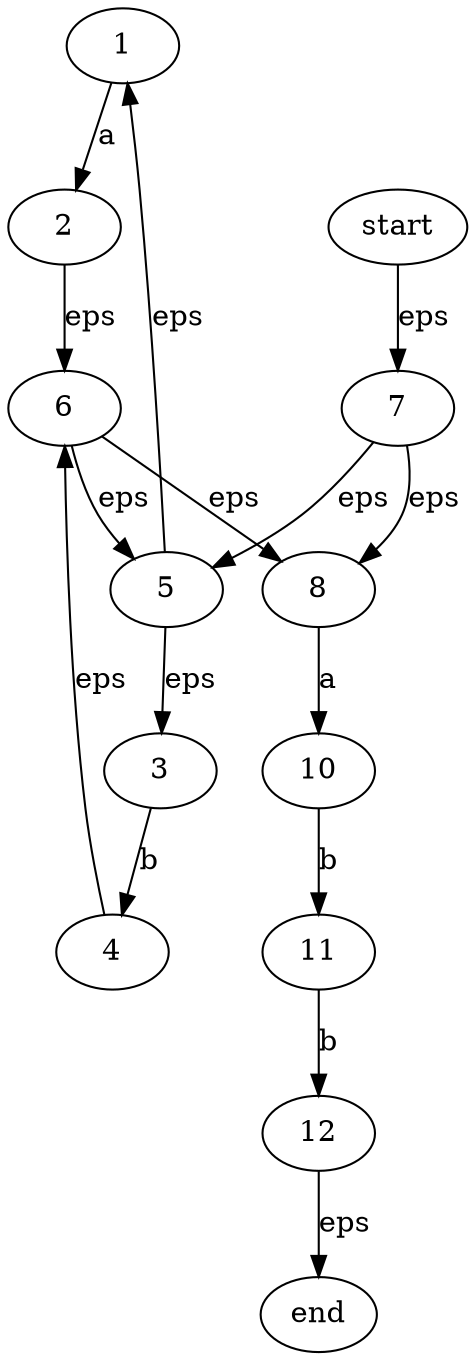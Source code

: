 digraph NFA {
  1 -> 2[label="a"]
  2 -> 6[label="eps"]
  3 -> 4[label="b"]
  4 -> 6[label="eps"]
  5 -> 1[label="eps"]
  5 -> 3[label="eps"]
  6 -> 5[label="eps"]
  6 -> 8[label="eps"]
  7 -> 5[label="eps"]
  7 -> 8[label="eps"]
  8 -> 10[label="a"]
  10 -> 11[label="b"]
  11 -> 12[label="b"]
  start -> 7[label="eps"]
  12 -> end[label="eps"]
}